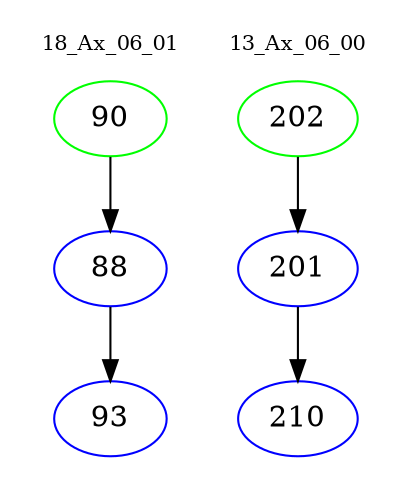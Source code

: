 digraph{
subgraph cluster_0 {
color = white
label = "18_Ax_06_01";
fontsize=10;
T0_90 [label="90", color="green"]
T0_90 -> T0_88 [color="black"]
T0_88 [label="88", color="blue"]
T0_88 -> T0_93 [color="black"]
T0_93 [label="93", color="blue"]
}
subgraph cluster_1 {
color = white
label = "13_Ax_06_00";
fontsize=10;
T1_202 [label="202", color="green"]
T1_202 -> T1_201 [color="black"]
T1_201 [label="201", color="blue"]
T1_201 -> T1_210 [color="black"]
T1_210 [label="210", color="blue"]
}
}
